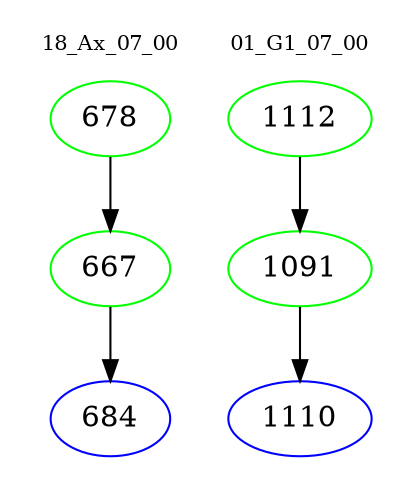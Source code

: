 digraph{
subgraph cluster_0 {
color = white
label = "18_Ax_07_00";
fontsize=10;
T0_678 [label="678", color="green"]
T0_678 -> T0_667 [color="black"]
T0_667 [label="667", color="green"]
T0_667 -> T0_684 [color="black"]
T0_684 [label="684", color="blue"]
}
subgraph cluster_1 {
color = white
label = "01_G1_07_00";
fontsize=10;
T1_1112 [label="1112", color="green"]
T1_1112 -> T1_1091 [color="black"]
T1_1091 [label="1091", color="green"]
T1_1091 -> T1_1110 [color="black"]
T1_1110 [label="1110", color="blue"]
}
}
